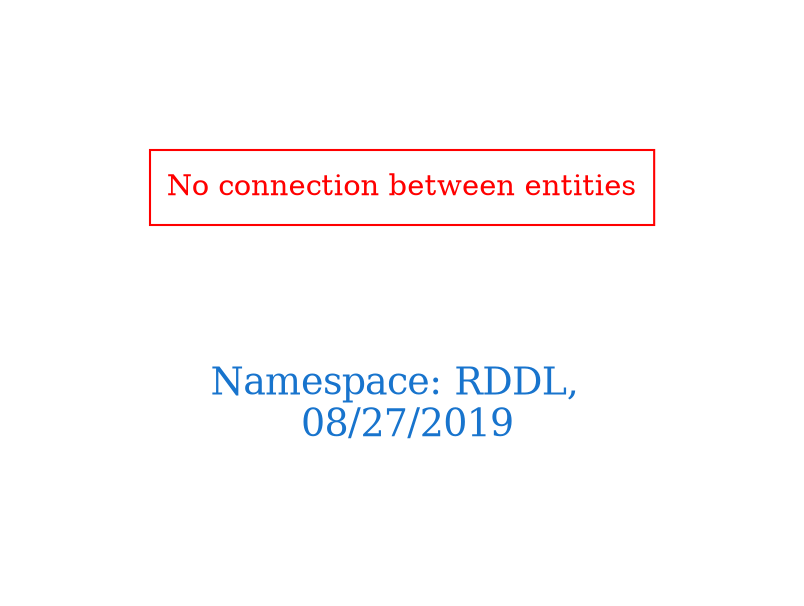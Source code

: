 digraph OGIT_ontology {
 graph [ rankdir= LR,pad=1 
fontsize = 18,
fontcolor= dodgerblue3,label = "\n\n\nNamespace: RDDL, \n 08/27/2019"];
node[shape=polygon];
edge [  color="gray81"];

"No connection between entities" [fontcolor = "red",color="red", shape="polygon"]
}
